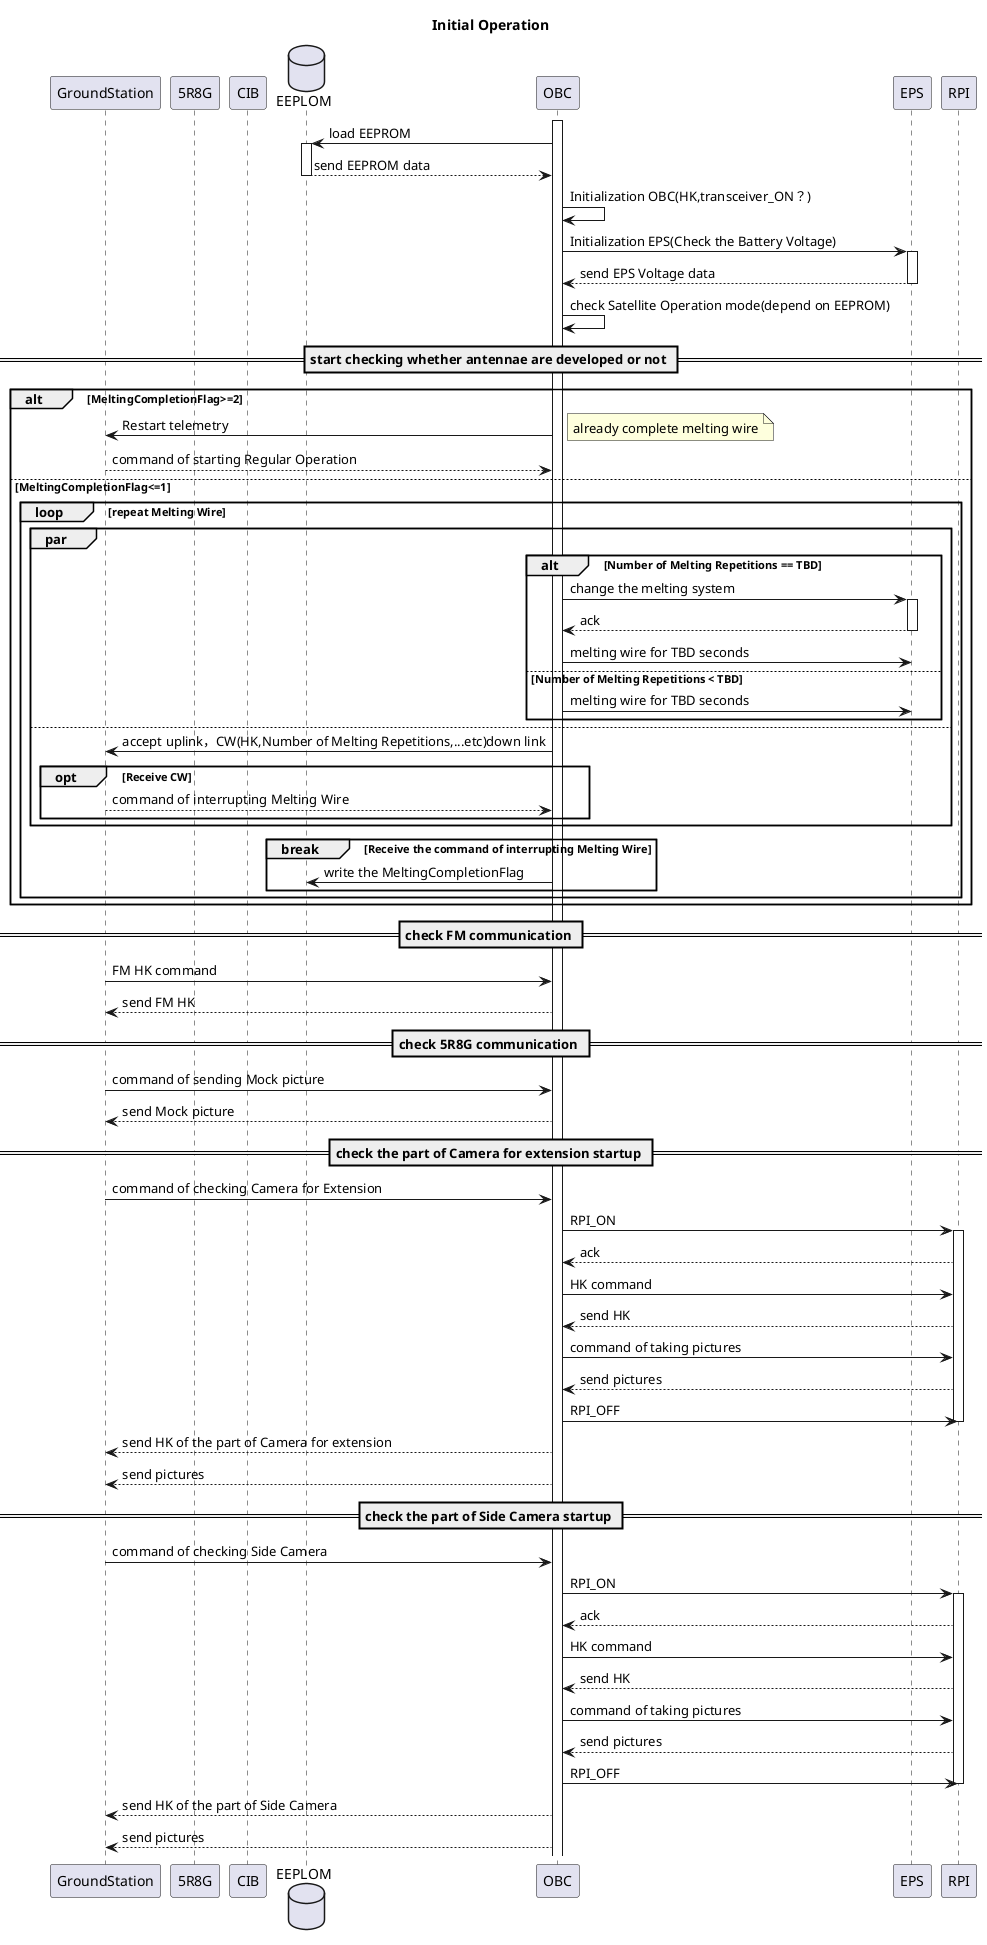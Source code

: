@startuml
title Initial Operation
participant GroundStation
participant 5R8G
participant CIB
database EEPLOM
participant OBC
participant EPS
participant RPI


activate OBC

OBC -> EEPLOM: load EEPROM
activate EEPLOM
EEPLOM --> OBC: send EEPROM data
deactivate EEPLOM
OBC -> OBC: Initialization OBC(HK,transceiver_ON？)
OBC -> EPS: Initialization EPS(Check the Battery Voltage)
activate EPS
EPS --> OBC: send EPS Voltage data 
deactivate EPS
OBC ->OBC: check Satellite Operation mode(depend on EEPROM)

== start checking whether antennae are developed or not ==

alt MeltingCompletionFlag>=2
OBC -> GroundStation: Restart telemetry
note right: already complete melting wire
GroundStation --> OBC: command of starting Regular Operation
else MeltingCompletionFlag<=1
loop repeat Melting Wire
par 
alt Number of Melting Repetitions == TBD
OBC -> EPS: change the melting system 
activate EPS
'SW
EPS --> OBC: ack 
deactivate EPS
OBC -> EPS: melting wire for TBD seconds
else Number of Melting Repetitions < TBD
OBC -> EPS: melting wire for TBD seconds
end
else
OBC -> GroundStation: accept uplink，CW(HK,Number of Melting Repetitions,...etc)down link 
opt Receive CW
GroundStation --> OBC: command of interrupting Melting Wire 
end
end
break Receive the command of interrupting Melting Wire
OBC -> EEPLOM: write the MeltingCompletionFlag 
end
end
end

== check FM communication ==

GroundStation -> OBC : FM HK command 
OBC --> GroundStation: send FM HK

== check 5R8G communication ==

GroundStation -> OBC: command of sending Mock picture
OBC --> GroundStation: send Mock picture

== check the part of Camera for extension startup ==

GroundStation -> OBC: command of checking Camera for Extension 
OBC -> RPI: RPI_ON
activate RPI
RPI --> OBC: ack 
OBC -> RPI: HK command 
RPI --> OBC: send HK 
OBC -> RPI: command of taking pictures 
RPI --> OBC: send pictures 
OBC -> RPI: RPI_OFF 
deactivate RPI

OBC --> GroundStation: send HK of the part of Camera for extension 
OBC --> GroundStation: send pictures 

== check the part of Side Camera startup ==

GroundStation -> OBC: command of checking Side Camera 
OBC -> RPI: RPI_ON 
activate RPI
RPI --> OBC: ack 
OBC -> RPI: HK command 
RPI --> OBC: send HK 
OBC -> RPI: command of taking pictures 
RPI --> OBC: send pictures 
OBC -> RPI: RPI_OFF 
deactivate RPI

OBC --> GroundStation: send HK of the part of Side Camera 
OBC --> GroundStation: send pictures 

@enduml
